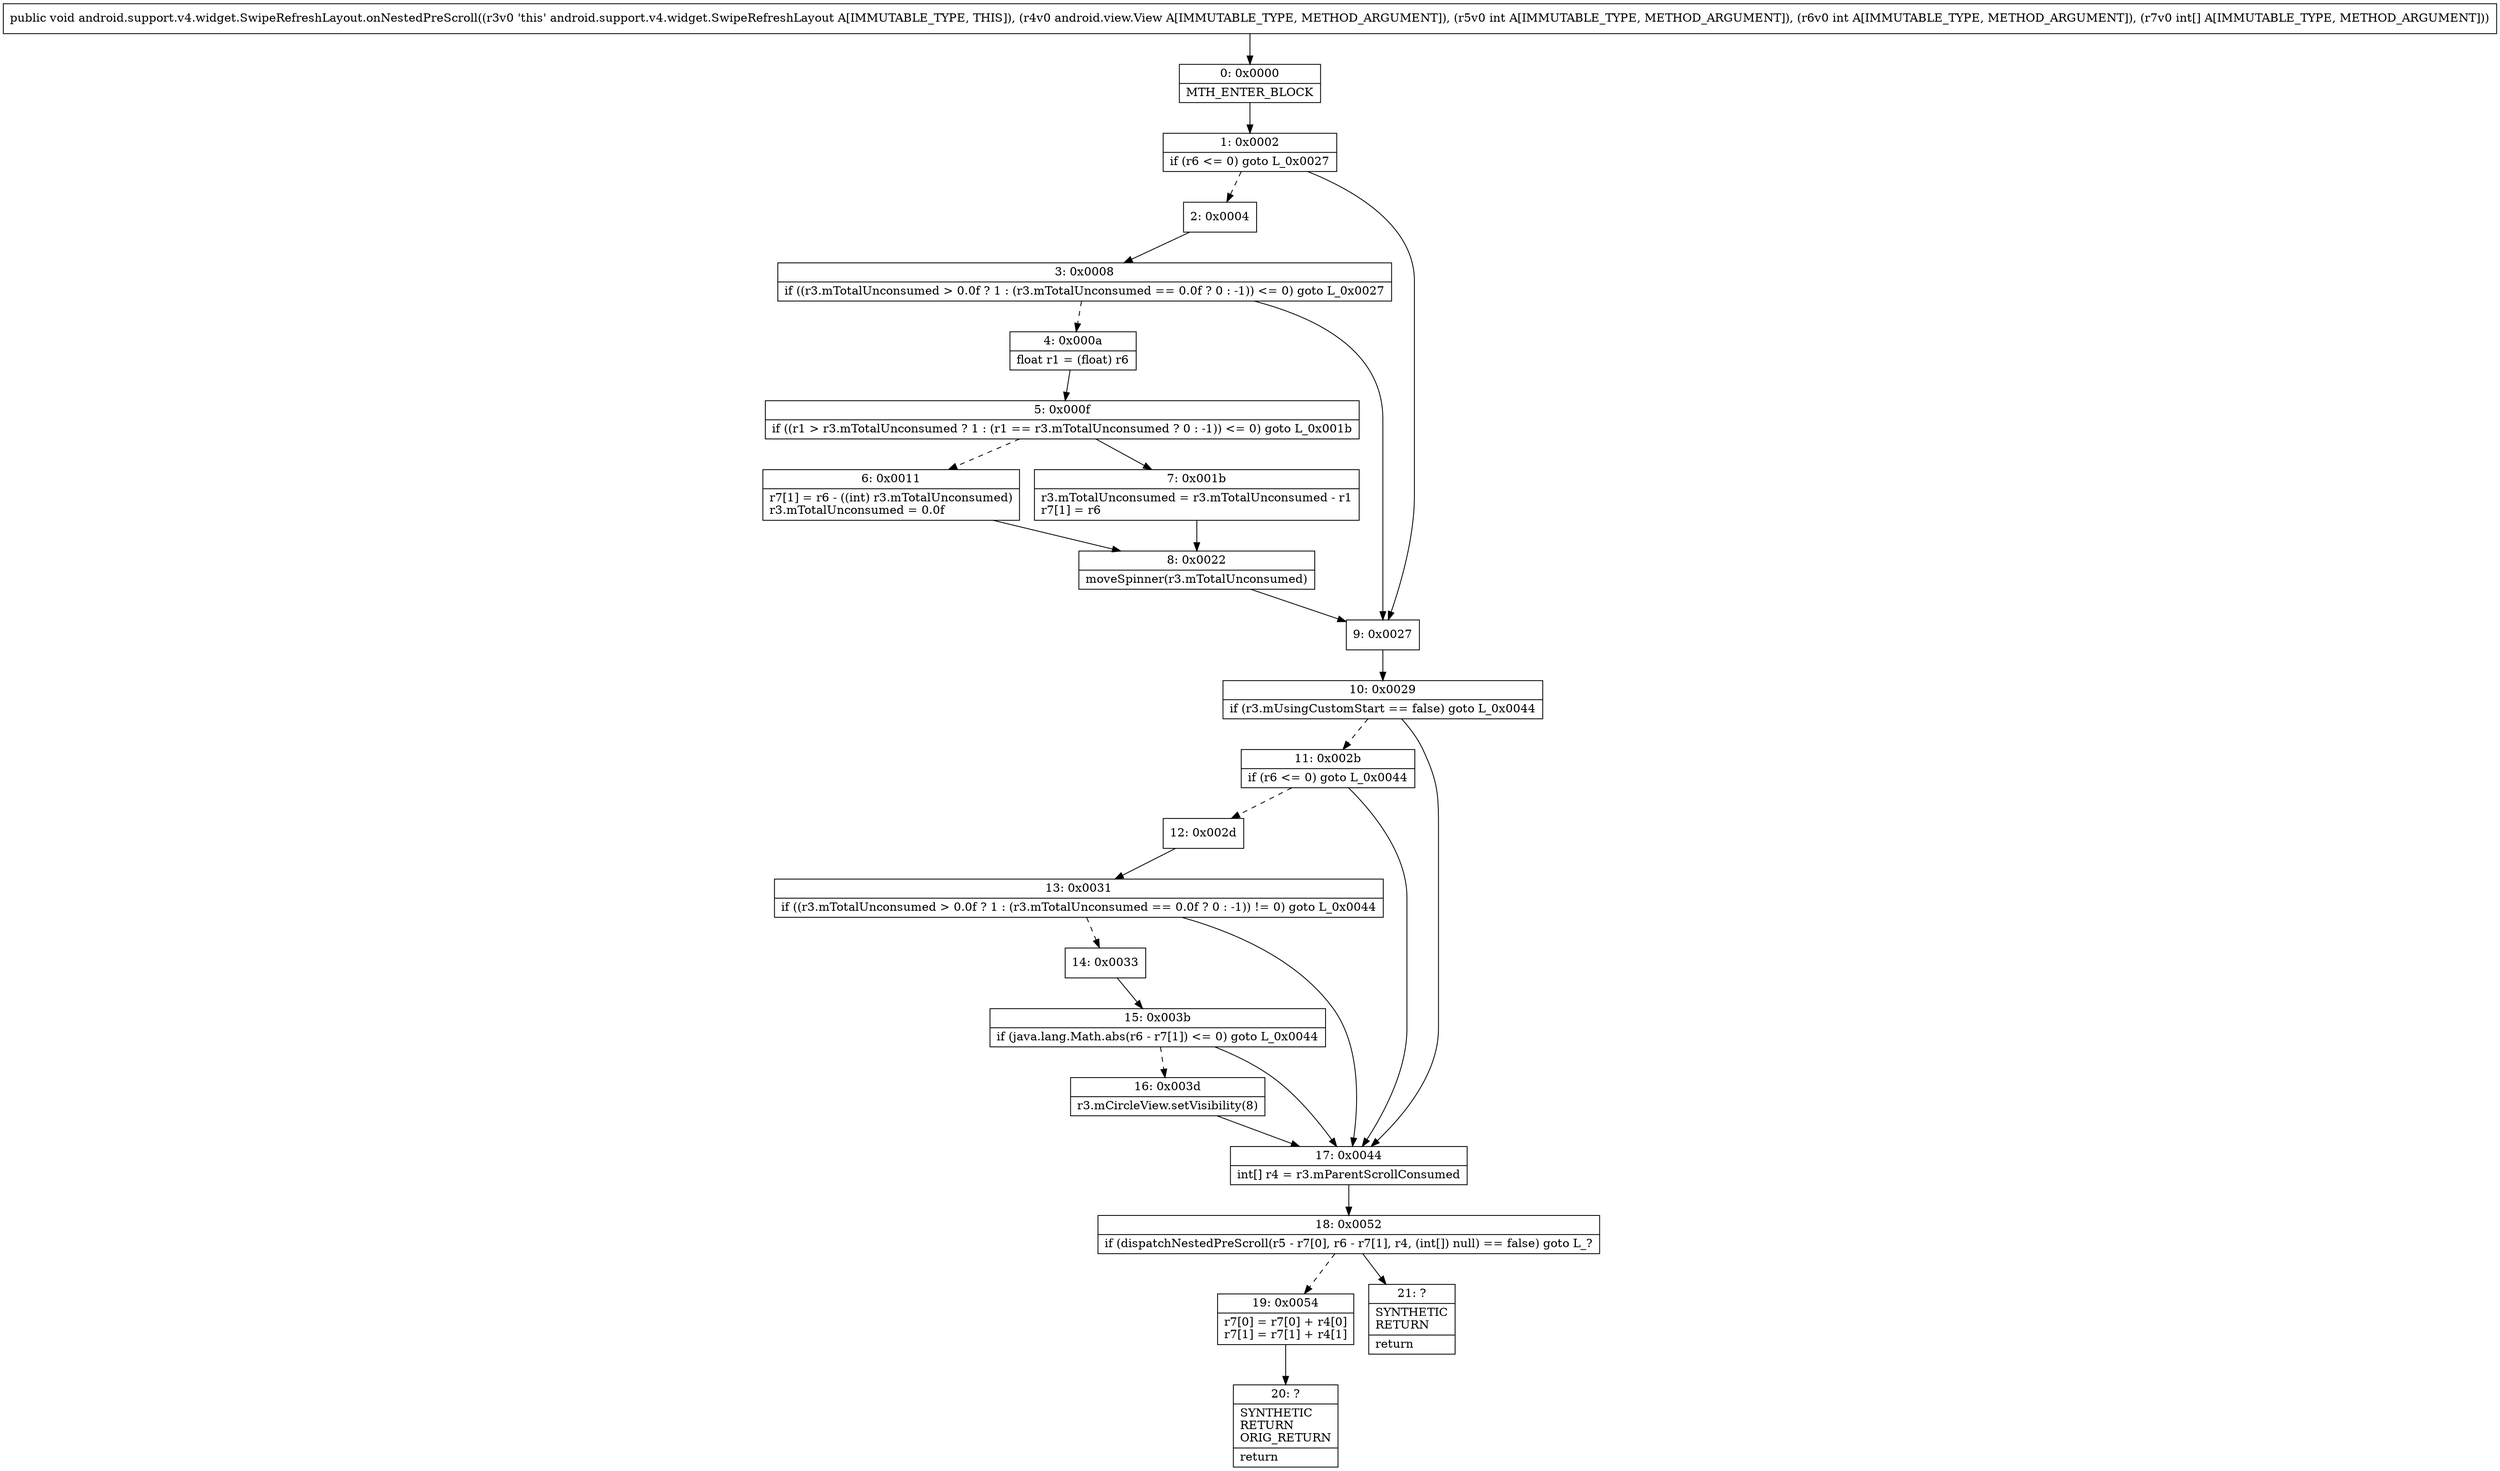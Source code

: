 digraph "CFG forandroid.support.v4.widget.SwipeRefreshLayout.onNestedPreScroll(Landroid\/view\/View;II[I)V" {
Node_0 [shape=record,label="{0\:\ 0x0000|MTH_ENTER_BLOCK\l}"];
Node_1 [shape=record,label="{1\:\ 0x0002|if (r6 \<= 0) goto L_0x0027\l}"];
Node_2 [shape=record,label="{2\:\ 0x0004}"];
Node_3 [shape=record,label="{3\:\ 0x0008|if ((r3.mTotalUnconsumed \> 0.0f ? 1 : (r3.mTotalUnconsumed == 0.0f ? 0 : \-1)) \<= 0) goto L_0x0027\l}"];
Node_4 [shape=record,label="{4\:\ 0x000a|float r1 = (float) r6\l}"];
Node_5 [shape=record,label="{5\:\ 0x000f|if ((r1 \> r3.mTotalUnconsumed ? 1 : (r1 == r3.mTotalUnconsumed ? 0 : \-1)) \<= 0) goto L_0x001b\l}"];
Node_6 [shape=record,label="{6\:\ 0x0011|r7[1] = r6 \- ((int) r3.mTotalUnconsumed)\lr3.mTotalUnconsumed = 0.0f\l}"];
Node_7 [shape=record,label="{7\:\ 0x001b|r3.mTotalUnconsumed = r3.mTotalUnconsumed \- r1\lr7[1] = r6\l}"];
Node_8 [shape=record,label="{8\:\ 0x0022|moveSpinner(r3.mTotalUnconsumed)\l}"];
Node_9 [shape=record,label="{9\:\ 0x0027}"];
Node_10 [shape=record,label="{10\:\ 0x0029|if (r3.mUsingCustomStart == false) goto L_0x0044\l}"];
Node_11 [shape=record,label="{11\:\ 0x002b|if (r6 \<= 0) goto L_0x0044\l}"];
Node_12 [shape=record,label="{12\:\ 0x002d}"];
Node_13 [shape=record,label="{13\:\ 0x0031|if ((r3.mTotalUnconsumed \> 0.0f ? 1 : (r3.mTotalUnconsumed == 0.0f ? 0 : \-1)) != 0) goto L_0x0044\l}"];
Node_14 [shape=record,label="{14\:\ 0x0033}"];
Node_15 [shape=record,label="{15\:\ 0x003b|if (java.lang.Math.abs(r6 \- r7[1]) \<= 0) goto L_0x0044\l}"];
Node_16 [shape=record,label="{16\:\ 0x003d|r3.mCircleView.setVisibility(8)\l}"];
Node_17 [shape=record,label="{17\:\ 0x0044|int[] r4 = r3.mParentScrollConsumed\l}"];
Node_18 [shape=record,label="{18\:\ 0x0052|if (dispatchNestedPreScroll(r5 \- r7[0], r6 \- r7[1], r4, (int[]) null) == false) goto L_?\l}"];
Node_19 [shape=record,label="{19\:\ 0x0054|r7[0] = r7[0] + r4[0]\lr7[1] = r7[1] + r4[1]\l}"];
Node_20 [shape=record,label="{20\:\ ?|SYNTHETIC\lRETURN\lORIG_RETURN\l|return\l}"];
Node_21 [shape=record,label="{21\:\ ?|SYNTHETIC\lRETURN\l|return\l}"];
MethodNode[shape=record,label="{public void android.support.v4.widget.SwipeRefreshLayout.onNestedPreScroll((r3v0 'this' android.support.v4.widget.SwipeRefreshLayout A[IMMUTABLE_TYPE, THIS]), (r4v0 android.view.View A[IMMUTABLE_TYPE, METHOD_ARGUMENT]), (r5v0 int A[IMMUTABLE_TYPE, METHOD_ARGUMENT]), (r6v0 int A[IMMUTABLE_TYPE, METHOD_ARGUMENT]), (r7v0 int[] A[IMMUTABLE_TYPE, METHOD_ARGUMENT])) }"];
MethodNode -> Node_0;
Node_0 -> Node_1;
Node_1 -> Node_2[style=dashed];
Node_1 -> Node_9;
Node_2 -> Node_3;
Node_3 -> Node_4[style=dashed];
Node_3 -> Node_9;
Node_4 -> Node_5;
Node_5 -> Node_6[style=dashed];
Node_5 -> Node_7;
Node_6 -> Node_8;
Node_7 -> Node_8;
Node_8 -> Node_9;
Node_9 -> Node_10;
Node_10 -> Node_11[style=dashed];
Node_10 -> Node_17;
Node_11 -> Node_12[style=dashed];
Node_11 -> Node_17;
Node_12 -> Node_13;
Node_13 -> Node_14[style=dashed];
Node_13 -> Node_17;
Node_14 -> Node_15;
Node_15 -> Node_16[style=dashed];
Node_15 -> Node_17;
Node_16 -> Node_17;
Node_17 -> Node_18;
Node_18 -> Node_19[style=dashed];
Node_18 -> Node_21;
Node_19 -> Node_20;
}

